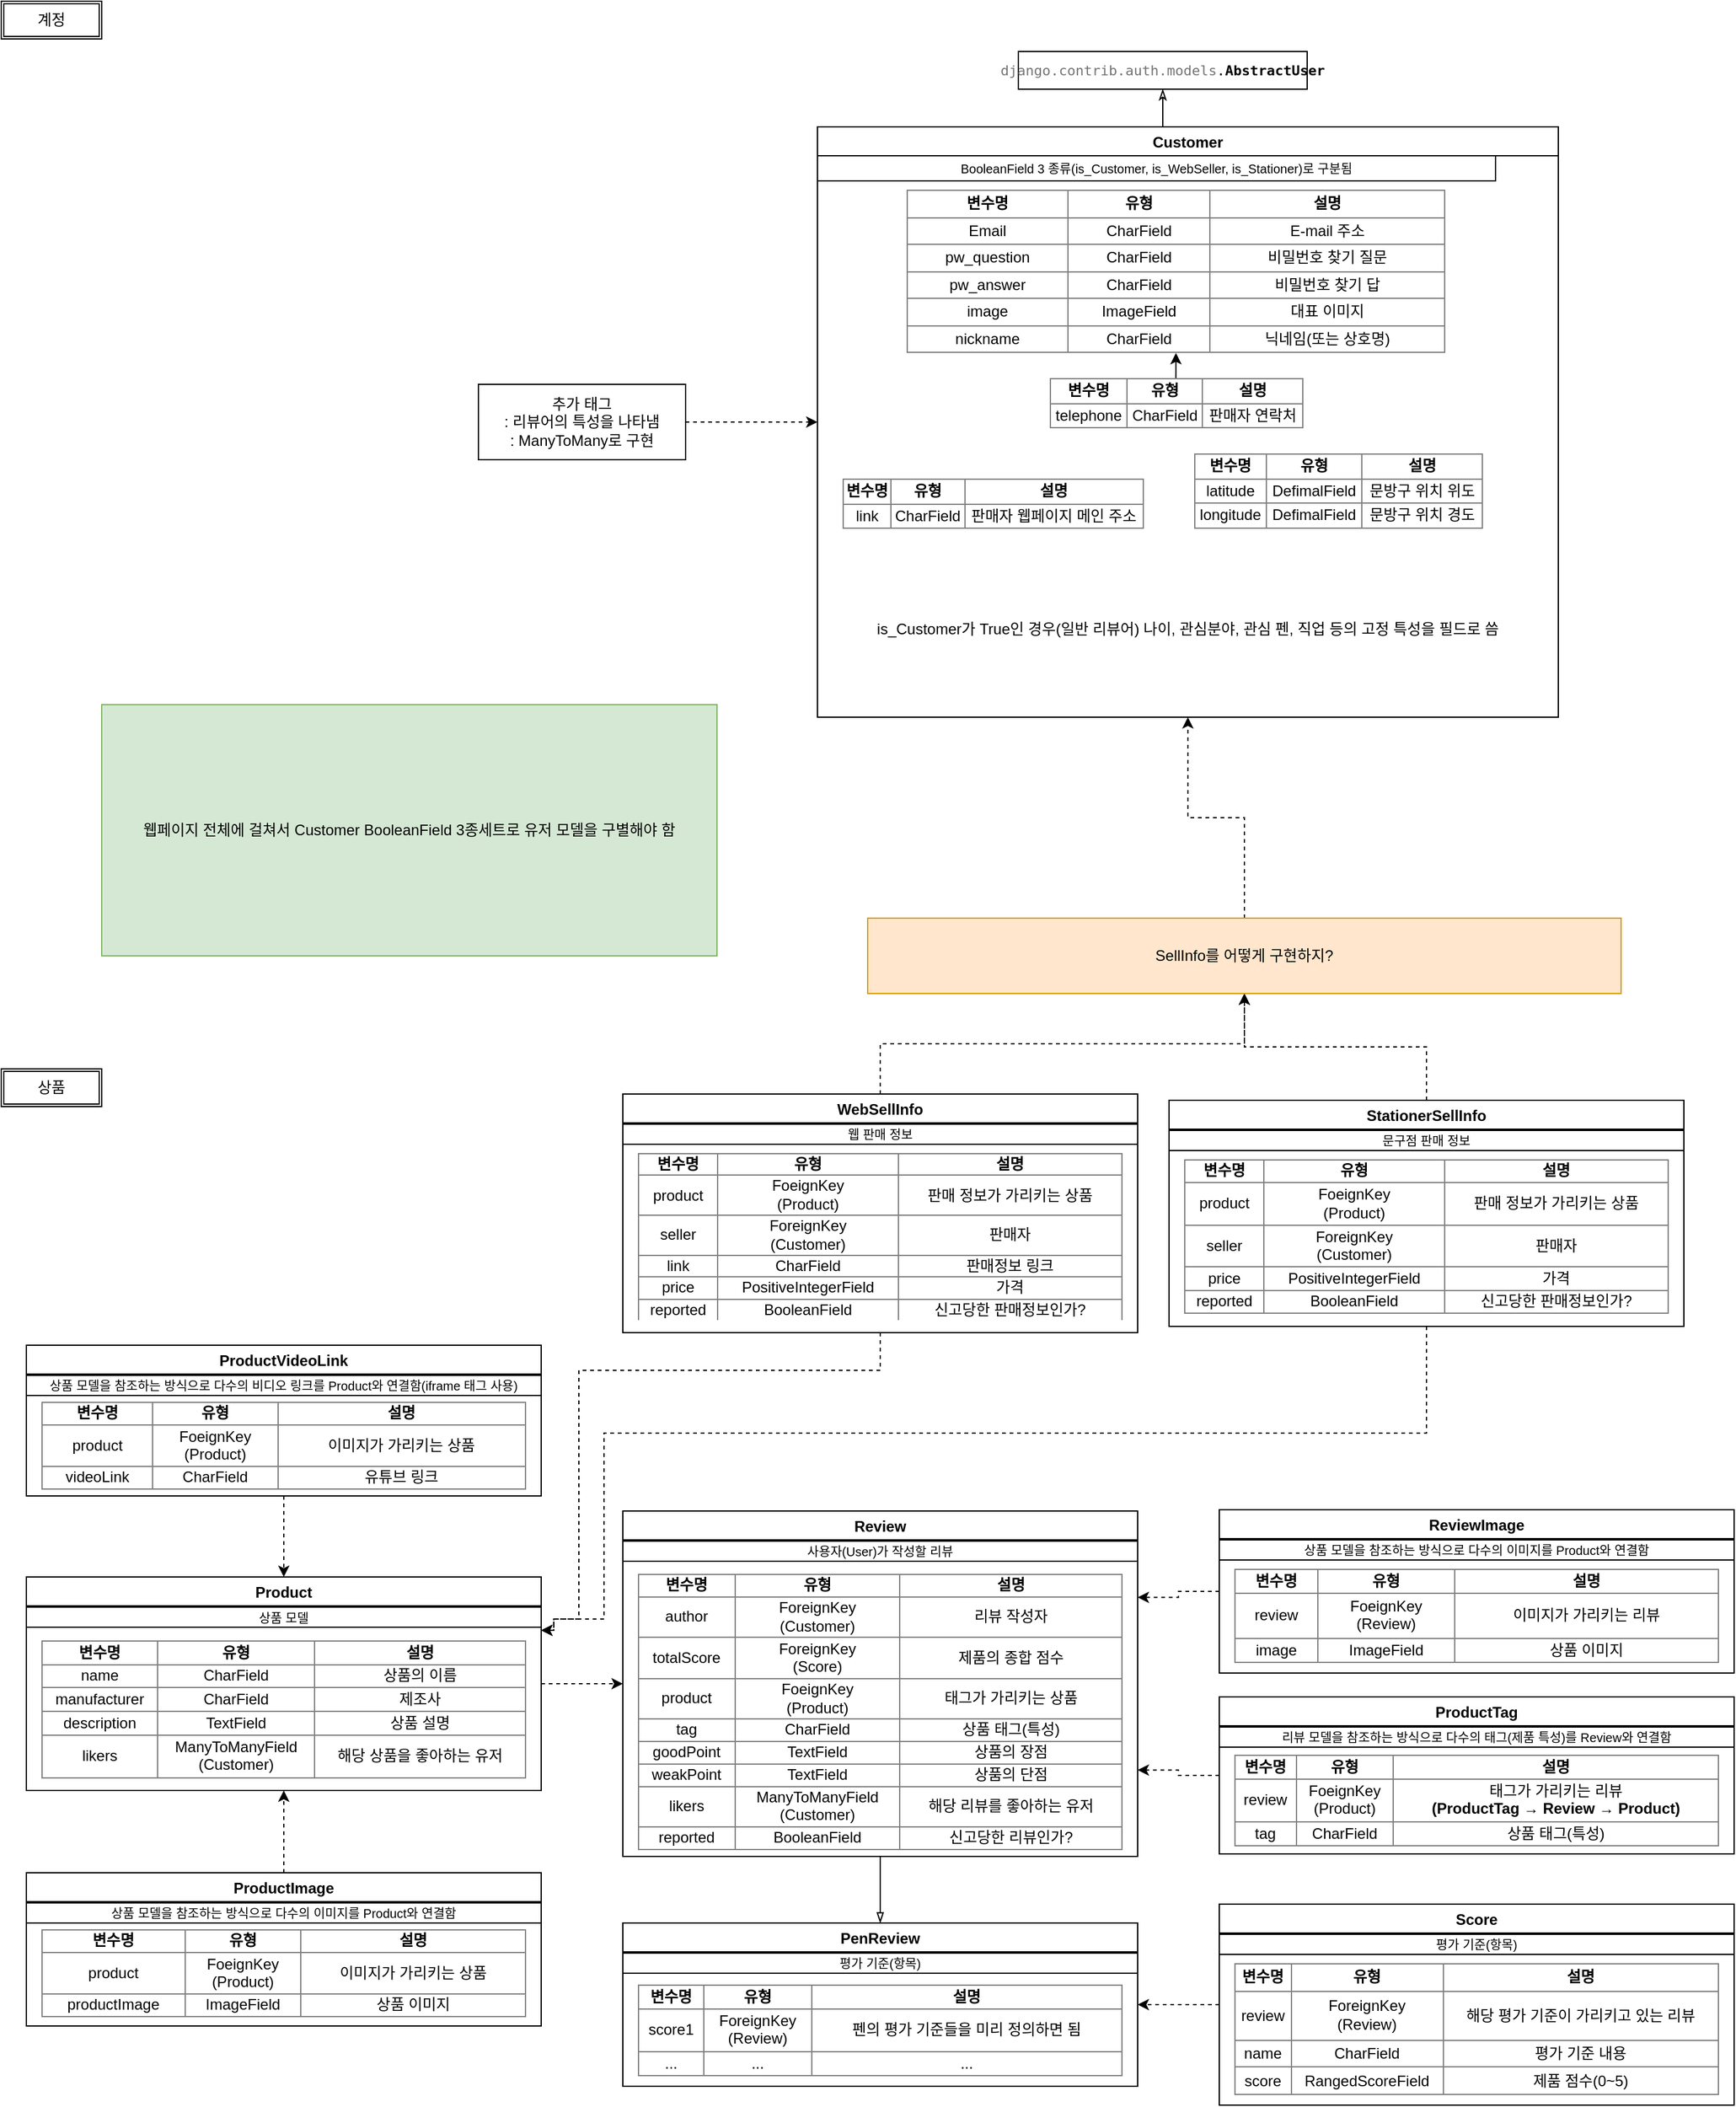 <mxfile version="12.9.13" type="device"><diagram id="fC2IZE84c2ap8XR8llmY" name="페이지-1"><mxGraphModel dx="1673" dy="961" grid="1" gridSize="10" guides="1" tooltips="1" connect="1" arrows="1" fold="1" page="1" pageScale="1" pageWidth="1400" pageHeight="850" math="0" shadow="0"><root><mxCell id="0"/><mxCell id="1" parent="0"/><mxCell id="FITLKzTQk9V94URbTbKH-1" value="계정" style="shape=ext;double=1;rounded=0;whiteSpace=wrap;html=1;" parent="1" vertex="1"><mxGeometry width="80" height="30" as="geometry"/></mxCell><mxCell id="FITLKzTQk9V94URbTbKH-2" value="&lt;font color=&quot;#737373&quot; style=&quot;font-family: &amp;#34;droid sans mono&amp;#34; , monospace , monospace , &amp;#34;droid sans fallback&amp;#34; ; font-size: 11px&quot;&gt;django.contrib.auth.models&lt;/font&gt;&lt;span style=&quot;font-family: &amp;#34;droid sans mono&amp;#34; , monospace , monospace , &amp;#34;droid sans fallback&amp;#34; ; font-size: 11px&quot;&gt;.&lt;/span&gt;&lt;span style=&quot;font-family: &amp;#34;droid sans mono&amp;#34; , monospace , monospace , &amp;#34;droid sans fallback&amp;#34; ; font-size: 11px&quot;&gt;&lt;b&gt;AbstractUser&lt;/b&gt;&lt;/span&gt;" style="rounded=0;whiteSpace=wrap;html=1;" parent="1" vertex="1"><mxGeometry x="810" y="40" width="230" height="30" as="geometry"/></mxCell><mxCell id="FITLKzTQk9V94URbTbKH-13" style="edgeStyle=orthogonalEdgeStyle;rounded=0;orthogonalLoop=1;jettySize=auto;html=1;exitX=0.5;exitY=0;exitDx=0;exitDy=0;entryX=0.5;entryY=1;entryDx=0;entryDy=0;endArrow=classicThin;endFill=0;" parent="1" source="FITLKzTQk9V94URbTbKH-5" target="FITLKzTQk9V94URbTbKH-2" edge="1"><mxGeometry relative="1" as="geometry"/></mxCell><mxCell id="FITLKzTQk9V94URbTbKH-14" value="" style="group" parent="1" vertex="1" connectable="0"><mxGeometry x="710" y="90" width="530" height="480" as="geometry"/></mxCell><mxCell id="FITLKzTQk9V94URbTbKH-5" value="Customer" style="swimlane;" parent="FITLKzTQk9V94URbTbKH-14" vertex="1"><mxGeometry x="-60" y="10" width="590" height="470" as="geometry"/></mxCell><mxCell id="FITLKzTQk9V94URbTbKH-7" value="&lt;span style=&quot;font-size: 10px&quot;&gt;BooleanField 3 종류(is_Customer, is_WebSeller, is_Stationer)로 구분됨&lt;/span&gt;" style="rounded=0;whiteSpace=wrap;html=1;" parent="FITLKzTQk9V94URbTbKH-5" vertex="1"><mxGeometry y="23" width="540" height="20" as="geometry"/></mxCell><mxCell id="FITLKzTQk9V94URbTbKH-8" value="&lt;table border=&quot;1&quot; width=&quot;100%&quot; style=&quot;width: 100% ; height: 100% ; border-collapse: collapse&quot;&gt;&lt;tbody&gt;&lt;tr&gt;&lt;td&gt;&lt;b&gt;변수명&lt;/b&gt;&lt;/td&gt;&lt;td&gt;&lt;b&gt;유형&lt;/b&gt;&lt;/td&gt;&lt;td&gt;&lt;b&gt;설명&lt;/b&gt;&lt;/td&gt;&lt;/tr&gt;&lt;tr&gt;&lt;td&gt;Email&lt;/td&gt;&lt;td&gt;CharField&lt;/td&gt;&lt;td&gt;E-mail 주소&lt;/td&gt;&lt;/tr&gt;&lt;tr&gt;&lt;td&gt;pw_question&lt;/td&gt;&lt;td&gt;CharField&lt;/td&gt;&lt;td&gt;비밀번호 찾기 질문&lt;/td&gt;&lt;/tr&gt;&lt;tr&gt;&lt;td&gt;pw_answer&lt;/td&gt;&lt;td&gt;CharField&lt;/td&gt;&lt;td&gt;비밀번호 찾기 답&lt;/td&gt;&lt;/tr&gt;&lt;tr&gt;&lt;td&gt;image&lt;/td&gt;&lt;td&gt;ImageField&lt;/td&gt;&lt;td&gt;대표 이미지&lt;/td&gt;&lt;/tr&gt;&lt;tr&gt;&lt;td&gt;nickname&lt;/td&gt;&lt;td&gt;CharField&lt;/td&gt;&lt;td&gt;닉네임(또는 상호명)&lt;/td&gt;&lt;/tr&gt;&lt;/tbody&gt;&lt;/table&gt;" style="text;html=1;strokeColor=none;fillColor=none;overflow=fill;align=center;" parent="FITLKzTQk9V94URbTbKH-5" vertex="1"><mxGeometry x="70.91" y="50" width="429.09" height="130" as="geometry"/></mxCell><mxCell id="xFKzeMNWANQTscJrYyuv-3" style="edgeStyle=orthogonalEdgeStyle;rounded=0;orthogonalLoop=1;jettySize=auto;html=1;exitX=0.5;exitY=0;exitDx=0;exitDy=0;" edge="1" parent="FITLKzTQk9V94URbTbKH-5" source="FITLKzTQk9V94URbTbKH-19" target="FITLKzTQk9V94URbTbKH-8"><mxGeometry relative="1" as="geometry"/></mxCell><mxCell id="FITLKzTQk9V94URbTbKH-19" value="&lt;table border=&quot;1&quot; width=&quot;100%&quot; style=&quot;width: 100% ; height: 100% ; border-collapse: collapse&quot;&gt;&lt;tbody&gt;&lt;tr&gt;&lt;td&gt;&lt;b&gt;변수명&lt;/b&gt;&lt;/td&gt;&lt;td&gt;&lt;b&gt;유형&lt;/b&gt;&lt;/td&gt;&lt;td&gt;&lt;b&gt;설명&lt;/b&gt;&lt;/td&gt;&lt;/tr&gt;&lt;tr&gt;&lt;td&gt;telephone&lt;/td&gt;&lt;td&gt;CharField&lt;/td&gt;&lt;td&gt;판매자 연락처&lt;/td&gt;&lt;/tr&gt;&lt;/tbody&gt;&lt;/table&gt;" style="text;html=1;strokeColor=none;fillColor=none;overflow=fill;align=center;" parent="FITLKzTQk9V94URbTbKH-5" vertex="1"><mxGeometry x="184.54" y="200" width="201.82" height="40" as="geometry"/></mxCell><mxCell id="Zv7UhwAQvmu-t0NPNzVQ-19" value="&lt;table border=&quot;1&quot; width=&quot;100%&quot; style=&quot;width: 100% ; height: 100% ; border-collapse: collapse&quot;&gt;&lt;tbody&gt;&lt;tr&gt;&lt;td&gt;&lt;b&gt;변수명&lt;/b&gt;&lt;/td&gt;&lt;td&gt;&lt;b&gt;유형&lt;/b&gt;&lt;/td&gt;&lt;td&gt;&lt;b&gt;설명&lt;/b&gt;&lt;/td&gt;&lt;/tr&gt;&lt;tr&gt;&lt;td&gt;link&lt;/td&gt;&lt;td&gt;CharField&lt;/td&gt;&lt;td&gt;판매자 웹페이지 메인 주소&lt;/td&gt;&lt;/tr&gt;&lt;/tbody&gt;&lt;/table&gt;" style="text;html=1;strokeColor=none;fillColor=none;overflow=fill;align=center;" parent="FITLKzTQk9V94URbTbKH-5" vertex="1"><mxGeometry x="20" y="280" width="240" height="40" as="geometry"/></mxCell><mxCell id="Zv7UhwAQvmu-t0NPNzVQ-16" value="&lt;table border=&quot;1&quot; width=&quot;100%&quot; style=&quot;width: 100% ; height: 100% ; border-collapse: collapse&quot;&gt;&lt;tbody&gt;&lt;tr&gt;&lt;td&gt;&lt;b&gt;변수명&lt;/b&gt;&lt;/td&gt;&lt;td&gt;&lt;b&gt;유형&lt;/b&gt;&lt;/td&gt;&lt;td&gt;&lt;b&gt;설명&lt;/b&gt;&lt;/td&gt;&lt;/tr&gt;&lt;tr&gt;&lt;td&gt;latitude&lt;/td&gt;&lt;td&gt;DefimalField&lt;/td&gt;&lt;td&gt;문방구 위치 위도&lt;/td&gt;&lt;/tr&gt;&lt;tr&gt;&lt;td&gt;longitude&lt;/td&gt;&lt;td&gt;DefimalField&lt;br&gt;&lt;/td&gt;&lt;td&gt;문방구 위치 경도&lt;/td&gt;&lt;/tr&gt;&lt;/tbody&gt;&lt;/table&gt;" style="text;html=1;strokeColor=none;fillColor=none;overflow=fill;align=center;" parent="FITLKzTQk9V94URbTbKH-5" vertex="1"><mxGeometry x="300" y="260" width="230" height="60" as="geometry"/></mxCell><mxCell id="xFKzeMNWANQTscJrYyuv-8" value="is_Customer가 True인 경우(일반 리뷰어) 나이, 관심분야, 관심 펜, 직업 등의 고정 특성을 필드로 씀" style="text;html=1;strokeColor=none;fillColor=none;align=center;verticalAlign=middle;whiteSpace=wrap;rounded=0;" vertex="1" parent="FITLKzTQk9V94URbTbKH-5"><mxGeometry x="30" y="390" width="530" height="20" as="geometry"/></mxCell><mxCell id="FITLKzTQk9V94URbTbKH-47" value="상품" style="shape=ext;double=1;rounded=0;whiteSpace=wrap;html=1;" parent="1" vertex="1"><mxGeometry y="850" width="80" height="30" as="geometry"/></mxCell><mxCell id="acFr3tDAamuuQ0HcoxNN-2" value="" style="group" parent="1" vertex="1" connectable="0"><mxGeometry x="20" y="1235" width="420" height="435" as="geometry"/></mxCell><mxCell id="acFr3tDAamuuQ0HcoxNN-3" value="Product" style="swimlane;" parent="acFr3tDAamuuQ0HcoxNN-2" vertex="1"><mxGeometry y="19.5" width="410" height="170" as="geometry"/></mxCell><mxCell id="acFr3tDAamuuQ0HcoxNN-4" value="&lt;span style=&quot;font-size: 10px&quot;&gt;상품 모델&lt;/span&gt;" style="rounded=0;whiteSpace=wrap;html=1;" parent="acFr3tDAamuuQ0HcoxNN-3" vertex="1"><mxGeometry y="24" width="410.0" height="16" as="geometry"/></mxCell><mxCell id="acFr3tDAamuuQ0HcoxNN-5" value="&lt;table border=&quot;1&quot; width=&quot;100%&quot; style=&quot;width: 100% ; height: 100% ; border-collapse: collapse&quot;&gt;&lt;tbody&gt;&lt;tr&gt;&lt;td&gt;&lt;b&gt;변수명&lt;/b&gt;&lt;/td&gt;&lt;td&gt;&lt;b&gt;유형&lt;/b&gt;&lt;/td&gt;&lt;td&gt;&lt;b&gt;설명&lt;/b&gt;&lt;/td&gt;&lt;/tr&gt;&lt;tr&gt;&lt;td&gt;name&lt;/td&gt;&lt;td&gt;CharField&lt;/td&gt;&lt;td&gt;상품의 이름&lt;/td&gt;&lt;/tr&gt;&lt;tr&gt;&lt;td&gt;manufacturer&lt;br&gt;&lt;/td&gt;&lt;td&gt;CharField&lt;/td&gt;&lt;td&gt;제조사&lt;/td&gt;&lt;/tr&gt;&lt;tr&gt;&lt;td&gt;description&lt;/td&gt;&lt;td&gt;TextField&lt;/td&gt;&lt;td&gt;상품 설명&lt;/td&gt;&lt;/tr&gt;&lt;tr&gt;&lt;td&gt;likers&lt;/td&gt;&lt;td&gt;ManyToManyField&lt;br&gt;(Customer)&lt;/td&gt;&lt;td&gt;해당 상품을 좋아하는 유저&lt;/td&gt;&lt;/tr&gt;&lt;/tbody&gt;&lt;/table&gt;" style="text;html=1;strokeColor=none;fillColor=none;overflow=fill;align=center;" parent="acFr3tDAamuuQ0HcoxNN-3" vertex="1"><mxGeometry x="12.06" y="50" width="385.88" height="110" as="geometry"/></mxCell><mxCell id="Zv7UhwAQvmu-t0NPNzVQ-73" style="edgeStyle=orthogonalEdgeStyle;rounded=0;orthogonalLoop=1;jettySize=auto;html=1;exitX=0.5;exitY=0;exitDx=0;exitDy=0;entryX=0.5;entryY=1;entryDx=0;entryDy=0;startArrow=none;startFill=0;endArrow=classic;endFill=1;dashed=1;" parent="acFr3tDAamuuQ0HcoxNN-2" source="acFr3tDAamuuQ0HcoxNN-7" target="acFr3tDAamuuQ0HcoxNN-3" edge="1"><mxGeometry relative="1" as="geometry"/></mxCell><mxCell id="acFr3tDAamuuQ0HcoxNN-7" value="ProductImage" style="swimlane;" parent="acFr3tDAamuuQ0HcoxNN-2" vertex="1"><mxGeometry y="255" width="410" height="122" as="geometry"/></mxCell><mxCell id="acFr3tDAamuuQ0HcoxNN-8" value="&lt;span style=&quot;font-size: 10px&quot;&gt;상품 모델을 참조하는 방식으로 다수의 이미지를 Product와 연결함&lt;/span&gt;" style="rounded=0;whiteSpace=wrap;html=1;" parent="acFr3tDAamuuQ0HcoxNN-7" vertex="1"><mxGeometry y="24" width="410.0" height="16" as="geometry"/></mxCell><mxCell id="acFr3tDAamuuQ0HcoxNN-9" value="&lt;table border=&quot;1&quot; width=&quot;100%&quot; style=&quot;width: 100% ; height: 100% ; border-collapse: collapse&quot;&gt;&lt;tbody&gt;&lt;tr&gt;&lt;td&gt;&lt;b&gt;변수명&lt;/b&gt;&lt;/td&gt;&lt;td&gt;&lt;b&gt;유형&lt;/b&gt;&lt;/td&gt;&lt;td&gt;&lt;b&gt;설명&lt;/b&gt;&lt;/td&gt;&lt;/tr&gt;&lt;tr&gt;&lt;td&gt;product&lt;/td&gt;&lt;td&gt;FoeignKey&lt;br&gt;(Product)&lt;/td&gt;&lt;td&gt;이미지가 가리키는 상품&lt;/td&gt;&lt;/tr&gt;&lt;tr&gt;&lt;td&gt;productImage&lt;br&gt;&lt;/td&gt;&lt;td&gt;ImageField&lt;/td&gt;&lt;td&gt;상품 이미지&lt;/td&gt;&lt;/tr&gt;&lt;/tbody&gt;&lt;/table&gt;" style="text;html=1;strokeColor=none;fillColor=none;overflow=fill;align=center;" parent="acFr3tDAamuuQ0HcoxNN-7" vertex="1"><mxGeometry x="12.06" y="45" width="385.88" height="70" as="geometry"/></mxCell><mxCell id="Zv7UhwAQvmu-t0NPNzVQ-33" style="edgeStyle=orthogonalEdgeStyle;rounded=0;orthogonalLoop=1;jettySize=auto;html=1;exitX=0;exitY=0.5;exitDx=0;exitDy=0;entryX=1;entryY=0.75;entryDx=0;entryDy=0;dashed=1;endArrow=classic;endFill=1;" parent="1" source="acFr3tDAamuuQ0HcoxNN-14" target="Zv7UhwAQvmu-t0NPNzVQ-23" edge="1"><mxGeometry relative="1" as="geometry"><mxPoint x="970" y="1422.5" as="sourcePoint"/></mxGeometry></mxCell><mxCell id="acFr3tDAamuuQ0HcoxNN-14" value="ProductTag" style="swimlane;" parent="1" vertex="1"><mxGeometry x="970" y="1350" width="410" height="125" as="geometry"/></mxCell><mxCell id="acFr3tDAamuuQ0HcoxNN-15" value="&lt;span style=&quot;font-size: 10px&quot;&gt;리뷰 모델을 참조하는 방식으로 다수의 태그(제품 특성)를 Review와 연결함&lt;br&gt;&lt;/span&gt;" style="rounded=0;whiteSpace=wrap;html=1;" parent="acFr3tDAamuuQ0HcoxNN-14" vertex="1"><mxGeometry y="24" width="410" height="16" as="geometry"/></mxCell><mxCell id="acFr3tDAamuuQ0HcoxNN-16" value="&lt;table border=&quot;1&quot; width=&quot;100%&quot; style=&quot;width: 100% ; height: 100% ; border-collapse: collapse&quot;&gt;&lt;tbody&gt;&lt;tr&gt;&lt;td&gt;&lt;b&gt;변수명&lt;/b&gt;&lt;/td&gt;&lt;td&gt;&lt;b&gt;유형&lt;/b&gt;&lt;/td&gt;&lt;td&gt;&lt;b&gt;설명&lt;/b&gt;&lt;/td&gt;&lt;/tr&gt;&lt;tr&gt;&lt;td&gt;review&lt;/td&gt;&lt;td&gt;FoeignKey&lt;br&gt;(Product)&lt;/td&gt;&lt;td&gt;태그가 가리키는 리뷰&lt;br&gt;&lt;b&gt;(ProductTag → Review → Product)&lt;/b&gt;&lt;/td&gt;&lt;/tr&gt;&lt;tr&gt;&lt;td&gt;tag&lt;/td&gt;&lt;td&gt;CharField&lt;/td&gt;&lt;td&gt;상품 태그(특성)&lt;/td&gt;&lt;/tr&gt;&lt;/tbody&gt;&lt;/table&gt;" style="text;html=1;strokeColor=none;fillColor=none;overflow=fill;align=center;" parent="acFr3tDAamuuQ0HcoxNN-14" vertex="1"><mxGeometry x="12.06" y="46" width="385.88" height="73" as="geometry"/></mxCell><mxCell id="Zv7UhwAQvmu-t0NPNzVQ-23" value="Review" style="swimlane;" parent="1" vertex="1"><mxGeometry x="495" y="1202" width="410" height="275" as="geometry"/></mxCell><mxCell id="Zv7UhwAQvmu-t0NPNzVQ-24" value="&lt;span style=&quot;font-size: 10px&quot;&gt;사용자(User)가 작성할 리뷰&lt;/span&gt;" style="rounded=0;whiteSpace=wrap;html=1;" parent="Zv7UhwAQvmu-t0NPNzVQ-23" vertex="1"><mxGeometry y="24" width="410.0" height="16" as="geometry"/></mxCell><mxCell id="Zv7UhwAQvmu-t0NPNzVQ-25" value="&lt;table border=&quot;1&quot; width=&quot;100%&quot; style=&quot;width: 100% ; height: 100% ; border-collapse: collapse&quot;&gt;&lt;tbody&gt;&lt;tr&gt;&lt;td&gt;&lt;b&gt;변수명&lt;/b&gt;&lt;/td&gt;&lt;td&gt;&lt;b&gt;유형&lt;/b&gt;&lt;/td&gt;&lt;td&gt;&lt;b&gt;설명&lt;/b&gt;&lt;/td&gt;&lt;/tr&gt;&lt;tr&gt;&lt;td&gt;author&lt;/td&gt;&lt;td&gt;ForeignKey&lt;br&gt;(Customer)&lt;/td&gt;&lt;td&gt;리뷰 작성자&lt;/td&gt;&lt;/tr&gt;&lt;tr&gt;&lt;td&gt;totalScore&lt;/td&gt;&lt;td&gt;ForeignKey&lt;br&gt;(Score)&lt;/td&gt;&lt;td&gt;제품의 종합 점수&lt;/td&gt;&lt;/tr&gt;&lt;tr&gt;&lt;td&gt;product&lt;/td&gt;&lt;td&gt;FoeignKey&lt;br&gt;(Product)&lt;/td&gt;&lt;td&gt;태그가 가리키는 상품&lt;/td&gt;&lt;/tr&gt;&lt;tr&gt;&lt;td&gt;tag&lt;/td&gt;&lt;td&gt;CharField&lt;/td&gt;&lt;td&gt;상품 태그(특성)&lt;/td&gt;&lt;/tr&gt;&lt;tr&gt;&lt;td&gt;goodPoint&lt;/td&gt;&lt;td&gt;TextField&lt;/td&gt;&lt;td&gt;상품의 장점&lt;/td&gt;&lt;/tr&gt;&lt;tr&gt;&lt;td&gt;weakPoint&lt;/td&gt;&lt;td&gt;TextField&lt;/td&gt;&lt;td&gt;상품의 단점&lt;/td&gt;&lt;/tr&gt;&lt;tr&gt;&lt;td&gt;likers&lt;/td&gt;&lt;td&gt;ManyToManyField&lt;br&gt;(Customer)&lt;/td&gt;&lt;td&gt;해당 리뷰를 좋아하는 유저&lt;/td&gt;&lt;/tr&gt;&lt;tr&gt;&lt;td&gt;reported&lt;/td&gt;&lt;td&gt;BooleanField&lt;/td&gt;&lt;td&gt;신고당한 리뷰인가?&lt;/td&gt;&lt;/tr&gt;&lt;/tbody&gt;&lt;/table&gt;" style="text;html=1;strokeColor=none;fillColor=none;overflow=fill;align=center;" parent="Zv7UhwAQvmu-t0NPNzVQ-23" vertex="1"><mxGeometry x="12.06" y="50" width="385.88" height="220" as="geometry"/></mxCell><mxCell id="Zv7UhwAQvmu-t0NPNzVQ-74" style="edgeStyle=orthogonalEdgeStyle;rounded=0;orthogonalLoop=1;jettySize=auto;html=1;exitX=0;exitY=0.5;exitDx=0;exitDy=0;entryX=1;entryY=0.5;entryDx=0;entryDy=0;dashed=1;startArrow=none;startFill=0;endArrow=classic;endFill=1;" parent="1" source="Zv7UhwAQvmu-t0NPNzVQ-26" target="Zv7UhwAQvmu-t0NPNzVQ-67" edge="1"><mxGeometry relative="1" as="geometry"/></mxCell><mxCell id="Zv7UhwAQvmu-t0NPNzVQ-26" value="Score" style="swimlane;" parent="1" vertex="1"><mxGeometry x="970" y="1515" width="410" height="160" as="geometry"/></mxCell><mxCell id="Zv7UhwAQvmu-t0NPNzVQ-27" value="&lt;span style=&quot;font-size: 10px&quot;&gt;평가 기준(항목)&lt;br&gt;&lt;/span&gt;" style="rounded=0;whiteSpace=wrap;html=1;" parent="Zv7UhwAQvmu-t0NPNzVQ-26" vertex="1"><mxGeometry y="24" width="410" height="16" as="geometry"/></mxCell><mxCell id="Zv7UhwAQvmu-t0NPNzVQ-28" value="&lt;table border=&quot;1&quot; width=&quot;100%&quot; style=&quot;width: 100% ; height: 100% ; border-collapse: collapse&quot;&gt;&lt;tbody&gt;&lt;tr&gt;&lt;td&gt;&lt;b&gt;변수명&lt;/b&gt;&lt;/td&gt;&lt;td&gt;&lt;b&gt;유형&lt;/b&gt;&lt;/td&gt;&lt;td&gt;&lt;b&gt;설명&lt;/b&gt;&lt;/td&gt;&lt;/tr&gt;&lt;tr&gt;&lt;td&gt;review&lt;/td&gt;&lt;td&gt;ForeignKey&lt;br&gt;(Review)&lt;/td&gt;&lt;td&gt;해당 평가 기준이 가리키고 있는 리뷰&lt;/td&gt;&lt;/tr&gt;&lt;tr&gt;&lt;td&gt;name&lt;/td&gt;&lt;td&gt;CharField&lt;/td&gt;&lt;td&gt;평가 기준 내용&lt;/td&gt;&lt;/tr&gt;&lt;tr&gt;&lt;td&gt;score&lt;/td&gt;&lt;td&gt;RangedScoreField&lt;/td&gt;&lt;td&gt;제품 점수(0~5)&lt;/td&gt;&lt;/tr&gt;&lt;/tbody&gt;&lt;/table&gt;" style="text;html=1;strokeColor=none;fillColor=none;overflow=fill;align=center;" parent="Zv7UhwAQvmu-t0NPNzVQ-26" vertex="1"><mxGeometry x="12.06" y="47" width="385.88" height="105" as="geometry"/></mxCell><mxCell id="Zv7UhwAQvmu-t0NPNzVQ-32" style="edgeStyle=orthogonalEdgeStyle;rounded=0;orthogonalLoop=1;jettySize=auto;html=1;exitX=1;exitY=0.5;exitDx=0;exitDy=0;entryX=0;entryY=0.5;entryDx=0;entryDy=0;dashed=1;endArrow=classic;endFill=1;" parent="1" source="acFr3tDAamuuQ0HcoxNN-3" target="Zv7UhwAQvmu-t0NPNzVQ-23" edge="1"><mxGeometry relative="1" as="geometry"/></mxCell><mxCell id="Zv7UhwAQvmu-t0NPNzVQ-46" style="edgeStyle=orthogonalEdgeStyle;rounded=0;orthogonalLoop=1;jettySize=auto;html=1;dashed=1;endArrow=classic;endFill=1;entryX=1;entryY=0.25;entryDx=0;entryDy=0;exitX=0;exitY=0.5;exitDx=0;exitDy=0;" parent="1" source="Zv7UhwAQvmu-t0NPNzVQ-43" target="Zv7UhwAQvmu-t0NPNzVQ-23" edge="1"><mxGeometry relative="1" as="geometry"><mxPoint x="900" y="1280" as="targetPoint"/><mxPoint x="970" y="1300" as="sourcePoint"/></mxGeometry></mxCell><mxCell id="Zv7UhwAQvmu-t0NPNzVQ-43" value="ReviewImage" style="swimlane;" parent="1" vertex="1"><mxGeometry x="970" y="1201" width="410" height="130" as="geometry"/></mxCell><mxCell id="Zv7UhwAQvmu-t0NPNzVQ-44" value="&lt;span style=&quot;font-size: 10px&quot;&gt;상품 모델을 참조하는 방식으로 다수의 이미지를 Product와 연결함&lt;/span&gt;" style="rounded=0;whiteSpace=wrap;html=1;" parent="Zv7UhwAQvmu-t0NPNzVQ-43" vertex="1"><mxGeometry y="24" width="410.0" height="16" as="geometry"/></mxCell><mxCell id="Zv7UhwAQvmu-t0NPNzVQ-45" value="&lt;table border=&quot;1&quot; width=&quot;100%&quot; style=&quot;width: 100% ; height: 100% ; border-collapse: collapse&quot;&gt;&lt;tbody&gt;&lt;tr&gt;&lt;td&gt;&lt;b&gt;변수명&lt;/b&gt;&lt;/td&gt;&lt;td&gt;&lt;b&gt;유형&lt;/b&gt;&lt;/td&gt;&lt;td&gt;&lt;b&gt;설명&lt;/b&gt;&lt;/td&gt;&lt;/tr&gt;&lt;tr&gt;&lt;td&gt;review&lt;/td&gt;&lt;td&gt;FoeignKey&lt;br&gt;(Review)&lt;/td&gt;&lt;td&gt;이미지가 가리키는 리뷰&lt;/td&gt;&lt;/tr&gt;&lt;tr&gt;&lt;td&gt;image&lt;br&gt;&lt;/td&gt;&lt;td&gt;ImageField&lt;/td&gt;&lt;td&gt;상품 이미지&lt;/td&gt;&lt;/tr&gt;&lt;/tbody&gt;&lt;/table&gt;" style="text;html=1;strokeColor=none;fillColor=none;overflow=fill;align=center;" parent="Zv7UhwAQvmu-t0NPNzVQ-43" vertex="1"><mxGeometry x="12.06" y="47" width="385.88" height="75" as="geometry"/></mxCell><mxCell id="Zv7UhwAQvmu-t0NPNzVQ-58" value="ProductVideoLink" style="swimlane;" parent="1" vertex="1"><mxGeometry x="20" y="1070" width="410" height="120" as="geometry"/></mxCell><mxCell id="Zv7UhwAQvmu-t0NPNzVQ-59" value="&lt;span style=&quot;font-size: 10px&quot;&gt;상품 모델을 참조하는 방식으로 다수의 비디오 링크를 Product와 연결함(iframe 태그 사용)&lt;/span&gt;" style="rounded=0;whiteSpace=wrap;html=1;" parent="Zv7UhwAQvmu-t0NPNzVQ-58" vertex="1"><mxGeometry y="24" width="410.0" height="16" as="geometry"/></mxCell><mxCell id="Zv7UhwAQvmu-t0NPNzVQ-60" value="&lt;table border=&quot;1&quot; width=&quot;100%&quot; style=&quot;width: 100% ; height: 100% ; border-collapse: collapse&quot;&gt;&lt;tbody&gt;&lt;tr&gt;&lt;td&gt;&lt;b&gt;변수명&lt;/b&gt;&lt;/td&gt;&lt;td&gt;&lt;b&gt;유형&lt;/b&gt;&lt;/td&gt;&lt;td&gt;&lt;b&gt;설명&lt;/b&gt;&lt;/td&gt;&lt;/tr&gt;&lt;tr&gt;&lt;td&gt;product&lt;/td&gt;&lt;td&gt;FoeignKey&lt;br&gt;(Product)&lt;/td&gt;&lt;td&gt;이미지가 가리키는 상품&lt;/td&gt;&lt;/tr&gt;&lt;tr&gt;&lt;td&gt;videoLink&lt;/td&gt;&lt;td&gt;CharField&lt;/td&gt;&lt;td&gt;유튜브 링크&lt;/td&gt;&lt;/tr&gt;&lt;/tbody&gt;&lt;/table&gt;" style="text;html=1;strokeColor=none;fillColor=none;overflow=fill;align=center;" parent="Zv7UhwAQvmu-t0NPNzVQ-58" vertex="1"><mxGeometry x="12.06" y="45" width="385.88" height="70" as="geometry"/></mxCell><mxCell id="Zv7UhwAQvmu-t0NPNzVQ-62" style="edgeStyle=orthogonalEdgeStyle;rounded=0;orthogonalLoop=1;jettySize=auto;html=1;exitX=0.5;exitY=1;exitDx=0;exitDy=0;dashed=1;endArrow=classic;endFill=1;" parent="1" source="Zv7UhwAQvmu-t0NPNzVQ-58" target="acFr3tDAamuuQ0HcoxNN-3" edge="1"><mxGeometry relative="1" as="geometry"/></mxCell><mxCell id="Zv7UhwAQvmu-t0NPNzVQ-72" style="edgeStyle=orthogonalEdgeStyle;rounded=0;orthogonalLoop=1;jettySize=auto;html=1;exitX=0.5;exitY=0;exitDx=0;exitDy=0;entryX=0.5;entryY=1;entryDx=0;entryDy=0;endArrow=none;endFill=0;startArrow=blockThin;startFill=0;" parent="1" source="Zv7UhwAQvmu-t0NPNzVQ-67" target="Zv7UhwAQvmu-t0NPNzVQ-23" edge="1"><mxGeometry relative="1" as="geometry"/></mxCell><mxCell id="Zv7UhwAQvmu-t0NPNzVQ-67" value="PenReview" style="swimlane;" parent="1" vertex="1"><mxGeometry x="495" y="1530" width="410" height="130" as="geometry"/></mxCell><mxCell id="Zv7UhwAQvmu-t0NPNzVQ-68" value="&lt;span style=&quot;font-size: 10px&quot;&gt;평가 기준(항목)&lt;br&gt;&lt;/span&gt;" style="rounded=0;whiteSpace=wrap;html=1;" parent="Zv7UhwAQvmu-t0NPNzVQ-67" vertex="1"><mxGeometry y="24" width="410" height="16" as="geometry"/></mxCell><mxCell id="Zv7UhwAQvmu-t0NPNzVQ-69" value="&lt;table border=&quot;1&quot; width=&quot;100%&quot; style=&quot;width: 100% ; height: 100% ; border-collapse: collapse&quot;&gt;&lt;tbody&gt;&lt;tr&gt;&lt;td&gt;&lt;b&gt;변수명&lt;/b&gt;&lt;/td&gt;&lt;td&gt;&lt;b&gt;유형&lt;/b&gt;&lt;/td&gt;&lt;td&gt;&lt;b&gt;설명&lt;/b&gt;&lt;/td&gt;&lt;/tr&gt;&lt;tr&gt;&lt;td&gt;score1&lt;/td&gt;&lt;td&gt;ForeignKey&lt;br&gt;(Review)&lt;/td&gt;&lt;td&gt;펜의 평가 기준들을 미리 정의하면 됨&lt;/td&gt;&lt;/tr&gt;&lt;tr&gt;&lt;td&gt;...&lt;/td&gt;&lt;td&gt;...&lt;/td&gt;&lt;td&gt;...&lt;/td&gt;&lt;/tr&gt;&lt;/tbody&gt;&lt;/table&gt;" style="text;html=1;strokeColor=none;fillColor=none;overflow=fill;align=center;" parent="Zv7UhwAQvmu-t0NPNzVQ-67" vertex="1"><mxGeometry x="12.06" y="49" width="385.88" height="73" as="geometry"/></mxCell><mxCell id="Zv7UhwAQvmu-t0NPNzVQ-85" style="edgeStyle=orthogonalEdgeStyle;rounded=0;orthogonalLoop=1;jettySize=auto;html=1;exitX=0.5;exitY=1;exitDx=0;exitDy=0;entryX=1;entryY=0.25;entryDx=0;entryDy=0;dashed=1;startArrow=none;startFill=0;endArrow=classic;endFill=1;" parent="1" source="Zv7UhwAQvmu-t0NPNzVQ-75" target="acFr3tDAamuuQ0HcoxNN-3" edge="1"><mxGeometry relative="1" as="geometry"><Array as="points"><mxPoint x="700" y="1090"/><mxPoint x="460" y="1090"/><mxPoint x="460" y="1288"/><mxPoint x="440" y="1288"/><mxPoint x="440" y="1297"/></Array></mxGeometry></mxCell><mxCell id="xFKzeMNWANQTscJrYyuv-12" style="edgeStyle=orthogonalEdgeStyle;rounded=0;orthogonalLoop=1;jettySize=auto;html=1;exitX=0.5;exitY=0;exitDx=0;exitDy=0;entryX=0.5;entryY=1;entryDx=0;entryDy=0;dashed=1;" edge="1" parent="1" source="Zv7UhwAQvmu-t0NPNzVQ-75" target="xFKzeMNWANQTscJrYyuv-11"><mxGeometry relative="1" as="geometry"/></mxCell><mxCell id="Zv7UhwAQvmu-t0NPNzVQ-75" value="WebSellInfo" style="swimlane;" parent="1" vertex="1"><mxGeometry x="495" y="870" width="410" height="190" as="geometry"/></mxCell><mxCell id="Zv7UhwAQvmu-t0NPNzVQ-76" value="&lt;span style=&quot;font-size: 10px&quot;&gt;웹 판매 정보&lt;/span&gt;" style="rounded=0;whiteSpace=wrap;html=1;" parent="Zv7UhwAQvmu-t0NPNzVQ-75" vertex="1"><mxGeometry y="24" width="410.0" height="16" as="geometry"/></mxCell><mxCell id="Zv7UhwAQvmu-t0NPNzVQ-77" value="&lt;table border=&quot;1&quot; width=&quot;100%&quot; style=&quot;width: 100% ; height: 100% ; border-collapse: collapse&quot;&gt;&lt;tbody&gt;&lt;tr&gt;&lt;td&gt;&lt;b&gt;변수명&lt;/b&gt;&lt;/td&gt;&lt;td&gt;&lt;b&gt;유형&lt;/b&gt;&lt;/td&gt;&lt;td&gt;&lt;b&gt;설명&lt;/b&gt;&lt;/td&gt;&lt;/tr&gt;&lt;tr&gt;&lt;td&gt;product&lt;/td&gt;&lt;td&gt;FoeignKey&lt;br&gt;(Product)&lt;/td&gt;&lt;td&gt;판매 정보가 가리키는 상품&lt;/td&gt;&lt;/tr&gt;&lt;tr&gt;&lt;td&gt;seller&lt;/td&gt;&lt;td&gt;ForeignKey&lt;br&gt;(Customer)&lt;/td&gt;&lt;td&gt;판매자&lt;/td&gt;&lt;/tr&gt;&lt;tr&gt;&lt;td&gt;link&lt;/td&gt;&lt;td&gt;CharField&lt;/td&gt;&lt;td&gt;판매정보 링크&lt;/td&gt;&lt;/tr&gt;&lt;tr&gt;&lt;td&gt;price&lt;/td&gt;&lt;td&gt;PositiveIntegerField&lt;/td&gt;&lt;td&gt;가격&lt;/td&gt;&lt;/tr&gt;&lt;tr&gt;&lt;td&gt;reported&lt;/td&gt;&lt;td&gt;BooleanField&lt;/td&gt;&lt;td&gt;신고당한 판매정보인가?&lt;/td&gt;&lt;/tr&gt;&lt;/tbody&gt;&lt;/table&gt;" style="text;html=1;strokeColor=none;fillColor=none;overflow=fill;align=center;" parent="Zv7UhwAQvmu-t0NPNzVQ-75" vertex="1"><mxGeometry x="12.06" y="47" width="385.88" height="133" as="geometry"/></mxCell><mxCell id="Zv7UhwAQvmu-t0NPNzVQ-86" style="edgeStyle=orthogonalEdgeStyle;rounded=0;orthogonalLoop=1;jettySize=auto;html=1;exitX=0.5;exitY=1;exitDx=0;exitDy=0;dashed=1;startArrow=none;startFill=0;endArrow=classic;endFill=1;entryX=1;entryY=0.25;entryDx=0;entryDy=0;" parent="1" source="Zv7UhwAQvmu-t0NPNzVQ-80" target="acFr3tDAamuuQ0HcoxNN-3" edge="1"><mxGeometry relative="1" as="geometry"><Array as="points"><mxPoint x="1135" y="1140"/><mxPoint x="480" y="1140"/><mxPoint x="480" y="1288"/><mxPoint x="440" y="1288"/><mxPoint x="440" y="1297"/></Array><mxPoint x="440" y="1300" as="targetPoint"/></mxGeometry></mxCell><mxCell id="xFKzeMNWANQTscJrYyuv-13" style="edgeStyle=orthogonalEdgeStyle;rounded=0;orthogonalLoop=1;jettySize=auto;html=1;exitX=0.5;exitY=0;exitDx=0;exitDy=0;entryX=0.5;entryY=1;entryDx=0;entryDy=0;dashed=1;" edge="1" parent="1" source="Zv7UhwAQvmu-t0NPNzVQ-80" target="xFKzeMNWANQTscJrYyuv-11"><mxGeometry relative="1" as="geometry"/></mxCell><mxCell id="Zv7UhwAQvmu-t0NPNzVQ-80" value="StationerSellInfo" style="swimlane;" parent="1" vertex="1"><mxGeometry x="930" y="875" width="410" height="180" as="geometry"/></mxCell><mxCell id="Zv7UhwAQvmu-t0NPNzVQ-81" value="&lt;span style=&quot;font-size: 10px&quot;&gt;문구점 판매 정보&lt;/span&gt;" style="rounded=0;whiteSpace=wrap;html=1;" parent="Zv7UhwAQvmu-t0NPNzVQ-80" vertex="1"><mxGeometry y="24" width="410.0" height="16" as="geometry"/></mxCell><mxCell id="Zv7UhwAQvmu-t0NPNzVQ-82" value="&lt;table border=&quot;1&quot; width=&quot;100%&quot; style=&quot;width: 100% ; height: 100% ; border-collapse: collapse&quot;&gt;&lt;tbody&gt;&lt;tr&gt;&lt;td&gt;&lt;b&gt;변수명&lt;/b&gt;&lt;/td&gt;&lt;td&gt;&lt;b&gt;유형&lt;/b&gt;&lt;/td&gt;&lt;td&gt;&lt;b&gt;설명&lt;/b&gt;&lt;/td&gt;&lt;/tr&gt;&lt;tr&gt;&lt;td&gt;product&lt;/td&gt;&lt;td&gt;FoeignKey&lt;br&gt;(Product)&lt;/td&gt;&lt;td&gt;판매 정보가 가리키는 상품&lt;/td&gt;&lt;/tr&gt;&lt;tr&gt;&lt;td&gt;seller&lt;/td&gt;&lt;td&gt;ForeignKey&lt;br&gt;(Customer)&lt;/td&gt;&lt;td&gt;판매자&lt;/td&gt;&lt;/tr&gt;&lt;tr&gt;&lt;td&gt;price&lt;/td&gt;&lt;td&gt;PositiveIntegerField&lt;/td&gt;&lt;td&gt;가격&lt;/td&gt;&lt;/tr&gt;&lt;tr&gt;&lt;td&gt;reported&lt;/td&gt;&lt;td&gt;BooleanField&lt;/td&gt;&lt;td&gt;신고당한 판매정보인가?&lt;/td&gt;&lt;/tr&gt;&lt;/tbody&gt;&lt;/table&gt;" style="text;html=1;strokeColor=none;fillColor=none;overflow=fill;align=center;" parent="Zv7UhwAQvmu-t0NPNzVQ-80" vertex="1"><mxGeometry x="12.06" y="47" width="385.88" height="123" as="geometry"/></mxCell><mxCell id="xFKzeMNWANQTscJrYyuv-10" style="edgeStyle=orthogonalEdgeStyle;rounded=0;orthogonalLoop=1;jettySize=auto;html=1;exitX=1;exitY=0.5;exitDx=0;exitDy=0;entryX=0;entryY=0.5;entryDx=0;entryDy=0;dashed=1;" edge="1" parent="1" source="xFKzeMNWANQTscJrYyuv-9" target="FITLKzTQk9V94URbTbKH-5"><mxGeometry relative="1" as="geometry"/></mxCell><mxCell id="xFKzeMNWANQTscJrYyuv-9" value="추가 태그&lt;br&gt;: 리뷰어의 특성을 나타냄&lt;br&gt;: ManyToMany로 구현" style="rounded=0;whiteSpace=wrap;html=1;" vertex="1" parent="1"><mxGeometry x="380" y="305" width="165" height="60" as="geometry"/></mxCell><mxCell id="xFKzeMNWANQTscJrYyuv-14" style="edgeStyle=orthogonalEdgeStyle;rounded=0;orthogonalLoop=1;jettySize=auto;html=1;exitX=0.5;exitY=0;exitDx=0;exitDy=0;entryX=0.5;entryY=1;entryDx=0;entryDy=0;dashed=1;" edge="1" parent="1" source="xFKzeMNWANQTscJrYyuv-11" target="FITLKzTQk9V94URbTbKH-5"><mxGeometry relative="1" as="geometry"/></mxCell><mxCell id="xFKzeMNWANQTscJrYyuv-11" value="SellInfo를 어떻게 구현하지?" style="text;html=1;strokeColor=#d79b00;fillColor=#ffe6cc;align=center;verticalAlign=middle;whiteSpace=wrap;rounded=0;" vertex="1" parent="1"><mxGeometry x="690" y="730" width="600" height="60" as="geometry"/></mxCell><mxCell id="xFKzeMNWANQTscJrYyuv-15" value="웹페이지 전체에 걸쳐서 Customer BooleanField 3종세트로 유저 모델을 구별해야 함" style="text;html=1;strokeColor=#82b366;fillColor=#d5e8d4;align=center;verticalAlign=middle;whiteSpace=wrap;rounded=0;" vertex="1" parent="1"><mxGeometry x="80" y="560" width="490" height="200" as="geometry"/></mxCell></root></mxGraphModel></diagram></mxfile>